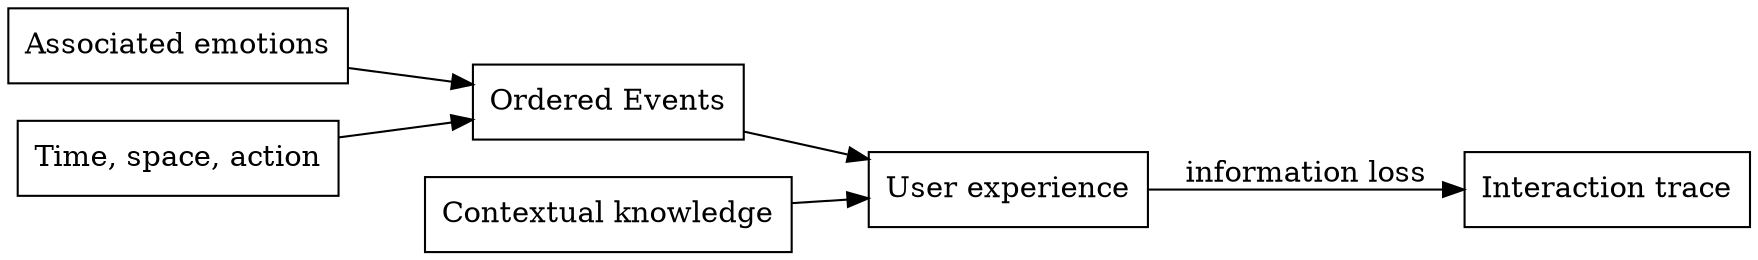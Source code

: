digraph G { 
rankdir = LR;
node [shape = rectangle];  
  "Associated emotions" -> "Ordered Events"  
  "User experience" -> "Interaction trace" [label = "information loss"]
  "Ordered Events" -> "User experience"  
  "Time, space, action" -> "Ordered Events"
  "Contextual knowledge" -> "User experience"
}